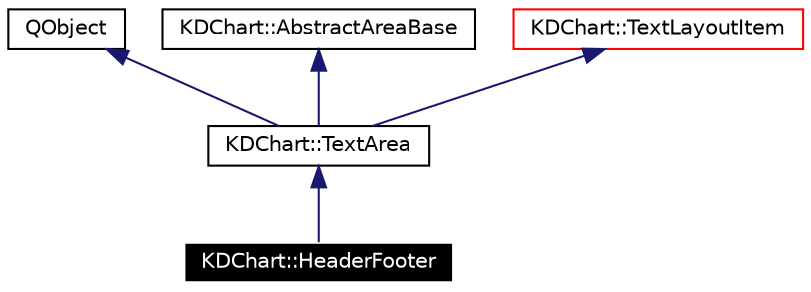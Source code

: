 digraph G
{
  edge [fontname="Helvetica",fontsize=10,labelfontname="Helvetica",labelfontsize=10];
  node [fontname="Helvetica",fontsize=10,shape=record];
  Node366 [label="KDChart::HeaderFooter",height=0.2,width=0.4,color="white", fillcolor="black", style="filled" fontcolor="white"];
  Node367 -> Node366 [dir=back,color="midnightblue",fontsize=10,style="solid",fontname="Helvetica"];
  Node367 [label="KDChart::TextArea",height=0.2,width=0.4,color="black",URL="$class_k_d_chart_1_1_text_area.html"];
  Node368 -> Node367 [dir=back,color="midnightblue",fontsize=10,style="solid",fontname="Helvetica"];
  Node368 [label="QObject",height=0.2,width=0.4,color="black",URL="$class_q_object.html"];
  Node369 -> Node367 [dir=back,color="midnightblue",fontsize=10,style="solid",fontname="Helvetica"];
  Node369 [label="KDChart::AbstractAreaBase",height=0.2,width=0.4,color="black",URL="$class_k_d_chart_1_1_abstract_area_base.html"];
  Node370 -> Node367 [dir=back,color="midnightblue",fontsize=10,style="solid",fontname="Helvetica"];
  Node370 [label="KDChart::TextLayoutItem",height=0.2,width=0.4,color="red",URL="$class_k_d_chart_1_1_text_layout_item.html"];
}
